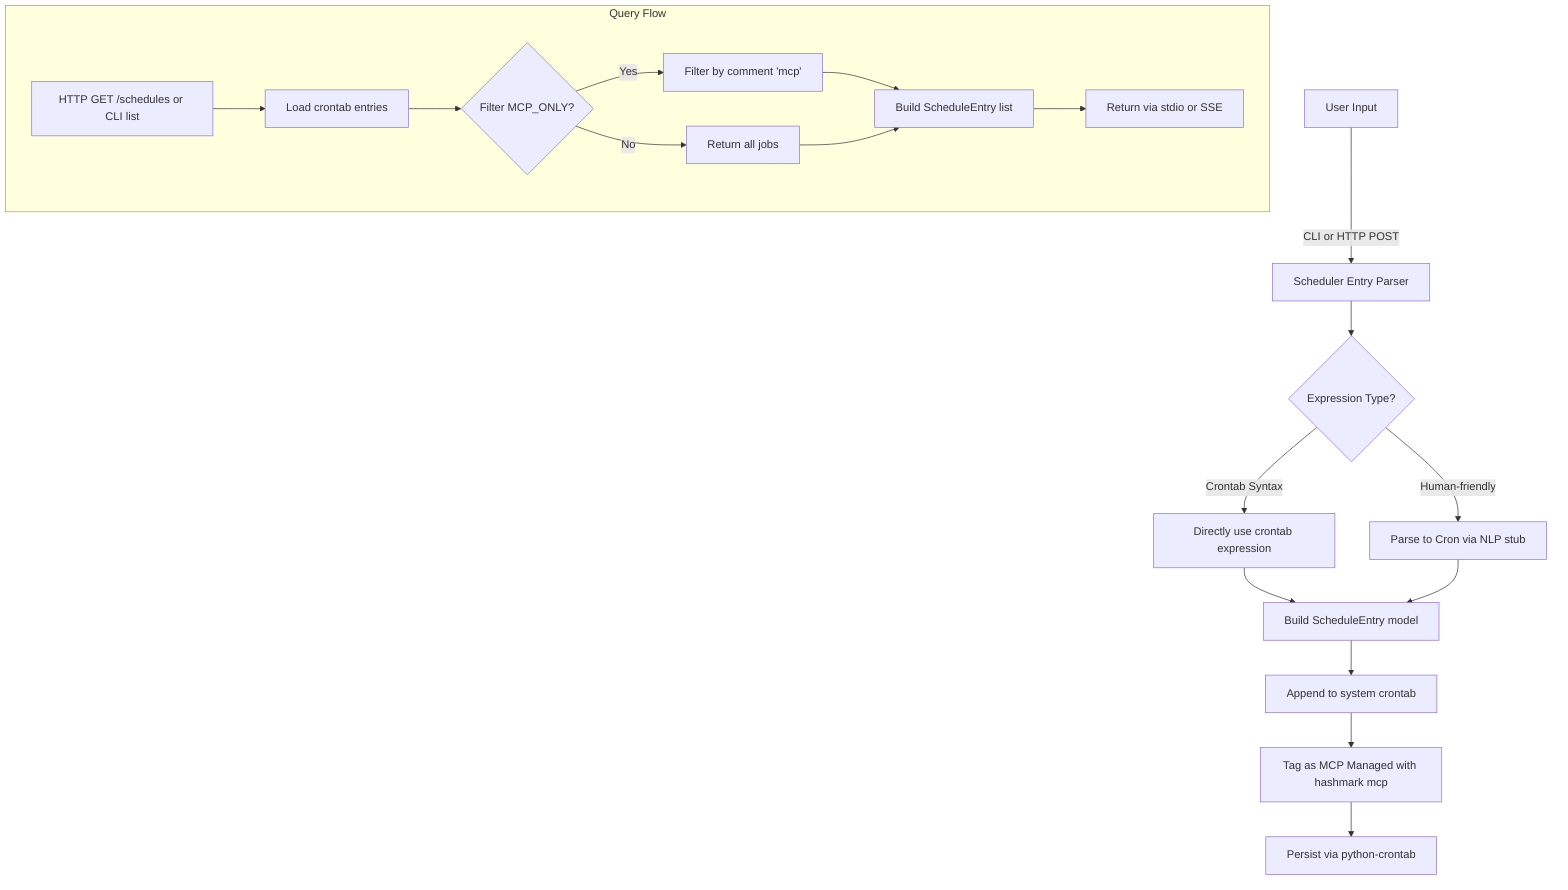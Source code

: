 graph TD
    A[User Input] -->|CLI or HTTP POST| B[Scheduler Entry Parser]
    B --> C{Expression Type?}
    C -->|Crontab Syntax| D[Directly use crontab expression]
    C -->|Human-friendly| E[Parse to Cron via NLP stub]
    D --> F[Build ScheduleEntry model]
    E --> F
    F --> G[Append to system crontab]
    G --> H[Tag as MCP Managed with hashmark mcp]
    H --> I[Persist via python-crontab]

    subgraph Query Flow
      J[HTTP GET /schedules or CLI list] --> K[Load crontab entries]
      K --> L{Filter MCP_ONLY?}
      L -->|Yes| M[Filter by comment 'mcp']
      L -->|No| N[Return all jobs]
      M --> O[Build ScheduleEntry list]
      N --> O
      O --> P[Return via stdio or SSE]
    end
